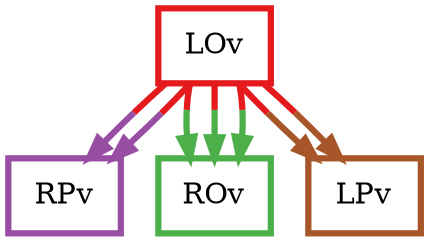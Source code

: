 digraph barS {
	{
		rank=same
	0 [shape=box,penwidth=3,colorscheme=set19,color=1,label="LOv"]
	}
	{
		rank=same
		3 [shape=box,penwidth=3,colorscheme=set19,color=4,label="RPv"]
		2 [shape=box,penwidth=3,colorscheme=set19,color=3,label="ROv"]
		1 [shape=box,penwidth=3,colorscheme=set19,color=7,label="LPv"]
	}
	0 -> 2 [penwidth=3,colorscheme=set19,color="1;0.5:3"]
	0 -> 1 [penwidth=3,colorscheme=set19,color="1;0.5:7"]
	0 -> 2 [penwidth=3,colorscheme=set19,color="1;0.5:3"]
	0 -> 3 [penwidth=3,colorscheme=set19,color="1;0.5:4"]
	0 -> 1 [penwidth=3,colorscheme=set19,color="1;0.5:7"]
	0 -> 2 [penwidth=3,colorscheme=set19,color="1;0.5:3"]
	0 -> 3 [penwidth=3,colorscheme=set19,color="1;0.5:4"]
}
